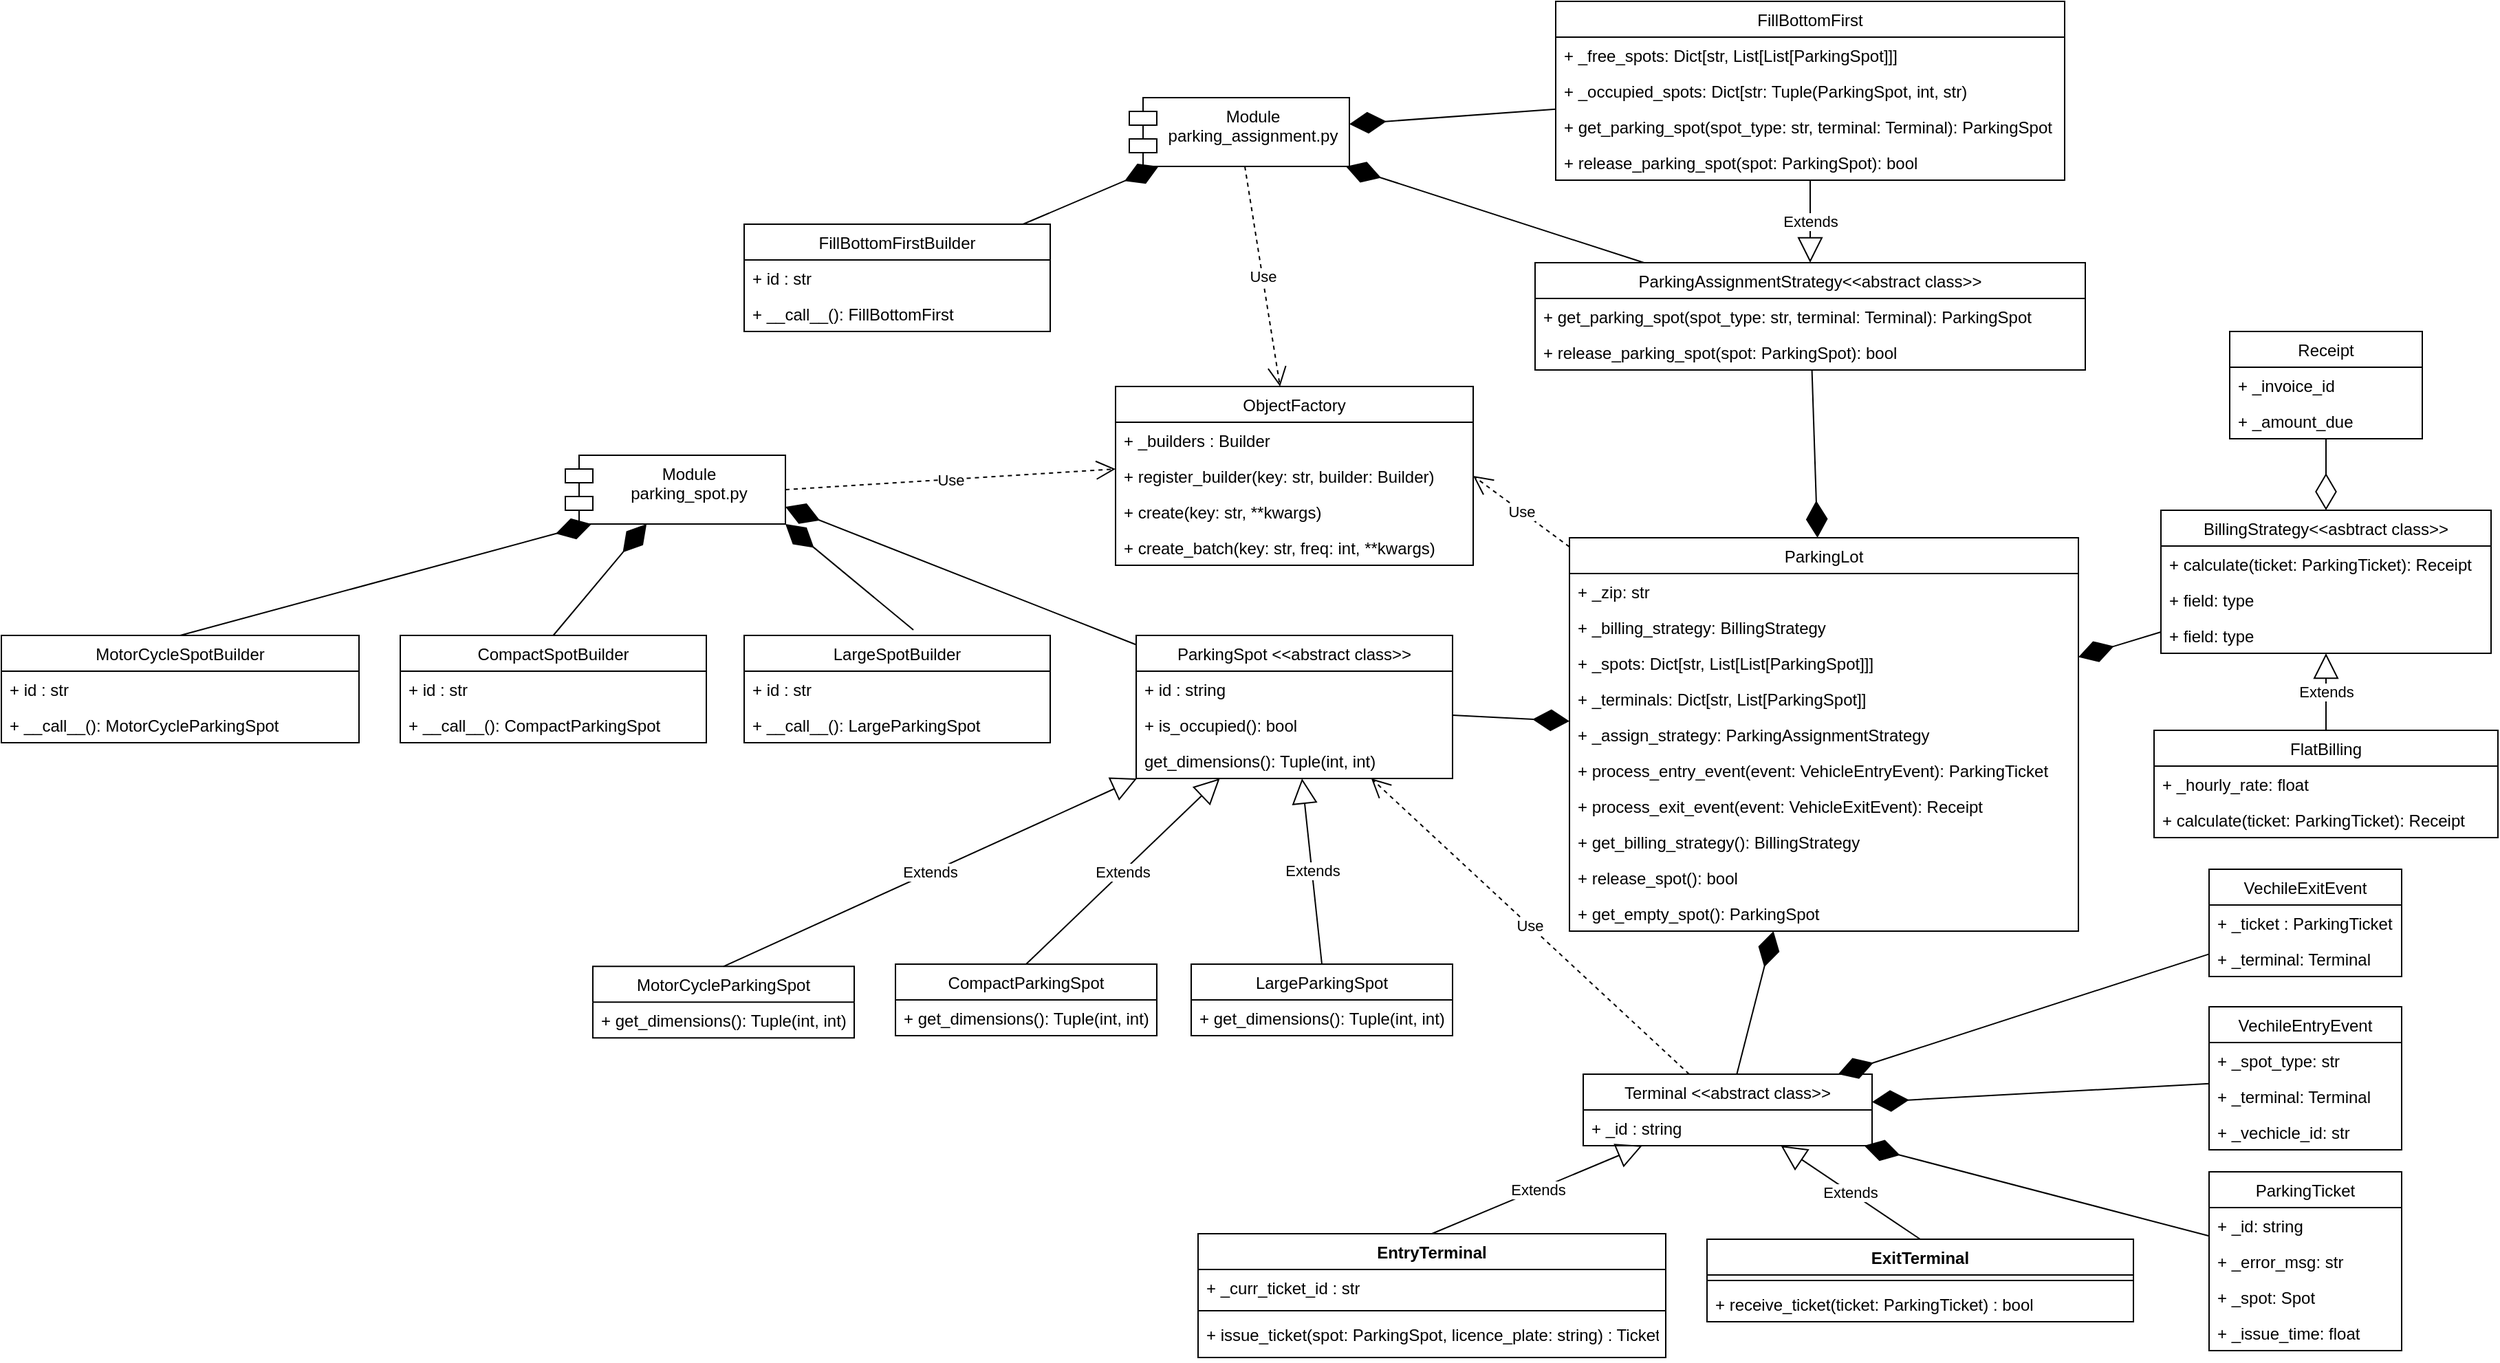 <mxfile version="14.8.4" type="device"><diagram id="8sM7XVEnV5ho0hWck6zF" name="Page-1"><mxGraphModel dx="1703" dy="1598" grid="1" gridSize="10" guides="1" tooltips="1" connect="1" arrows="1" fold="1" page="1" pageScale="1" pageWidth="850" pageHeight="1100" math="0" shadow="0"><root><mxCell id="0"/><mxCell id="1" parent="0"/><mxCell id="TGhGngRICuYj8tomfyQM-6" value="CompactParkingSpot" style="swimlane;fontStyle=0;childLayout=stackLayout;horizontal=1;startSize=26;fillColor=none;horizontalStack=0;resizeParent=1;resizeParentMax=0;resizeLast=0;collapsible=1;marginBottom=0;" parent="1" vertex="1"><mxGeometry x="30" y="-340" width="190" height="52" as="geometry"/></mxCell><mxCell id="TGhGngRICuYj8tomfyQM-7" value="+ get_dimensions(): Tuple(int, int)" style="text;strokeColor=none;fillColor=none;align=left;verticalAlign=top;spacingLeft=4;spacingRight=4;overflow=hidden;rotatable=0;points=[[0,0.5],[1,0.5]];portConstraint=eastwest;" parent="TGhGngRICuYj8tomfyQM-6" vertex="1"><mxGeometry y="26" width="190" height="26" as="geometry"/></mxCell><mxCell id="TGhGngRICuYj8tomfyQM-10" value="MotorCycleParkingSpot" style="swimlane;fontStyle=0;childLayout=stackLayout;horizontal=1;startSize=26;fillColor=none;horizontalStack=0;resizeParent=1;resizeParentMax=0;resizeLast=0;collapsible=1;marginBottom=0;" parent="1" vertex="1"><mxGeometry x="-190" y="-338.35" width="190" height="52" as="geometry"/></mxCell><mxCell id="TGhGngRICuYj8tomfyQM-13" value="+ get_dimensions(): Tuple(int, int)" style="text;strokeColor=none;fillColor=none;align=left;verticalAlign=top;spacingLeft=4;spacingRight=4;overflow=hidden;rotatable=0;points=[[0,0.5],[1,0.5]];portConstraint=eastwest;" parent="TGhGngRICuYj8tomfyQM-10" vertex="1"><mxGeometry y="26" width="190" height="26" as="geometry"/></mxCell><mxCell id="TGhGngRICuYj8tomfyQM-14" value="LargeParkingSpot" style="swimlane;fontStyle=0;childLayout=stackLayout;horizontal=1;startSize=26;fillColor=none;horizontalStack=0;resizeParent=1;resizeParentMax=0;resizeLast=0;collapsible=1;marginBottom=0;" parent="1" vertex="1"><mxGeometry x="245" y="-340" width="190" height="52" as="geometry"/></mxCell><mxCell id="TGhGngRICuYj8tomfyQM-15" value="+ get_dimensions(): Tuple(int, int)" style="text;strokeColor=none;fillColor=none;align=left;verticalAlign=top;spacingLeft=4;spacingRight=4;overflow=hidden;rotatable=0;points=[[0,0.5],[1,0.5]];portConstraint=eastwest;" parent="TGhGngRICuYj8tomfyQM-14" vertex="1"><mxGeometry y="26" width="190" height="26" as="geometry"/></mxCell><mxCell id="TGhGngRICuYj8tomfyQM-18" value="Extends" style="endArrow=block;endSize=16;endFill=0;html=1;exitX=0.5;exitY=0;exitDx=0;exitDy=0;" parent="1" source="TGhGngRICuYj8tomfyQM-10" target="fY6-OhLXyjdnLdoZM-oP-159" edge="1"><mxGeometry width="160" relative="1" as="geometry"><mxPoint x="140" y="-378.35" as="sourcePoint"/><mxPoint x="215" y="-422.997" as="targetPoint"/></mxGeometry></mxCell><mxCell id="TGhGngRICuYj8tomfyQM-19" value="Extends" style="endArrow=block;endSize=16;endFill=0;html=1;exitX=0.5;exitY=0;exitDx=0;exitDy=0;" parent="1" source="TGhGngRICuYj8tomfyQM-6" target="fY6-OhLXyjdnLdoZM-oP-159" edge="1"><mxGeometry width="160" relative="1" as="geometry"><mxPoint x="290" y="-278.35" as="sourcePoint"/><mxPoint x="218.114" y="-396.35" as="targetPoint"/></mxGeometry></mxCell><mxCell id="TGhGngRICuYj8tomfyQM-20" value="Extends" style="endArrow=block;endSize=16;endFill=0;html=1;exitX=0.5;exitY=0;exitDx=0;exitDy=0;" parent="1" source="TGhGngRICuYj8tomfyQM-14" target="fY6-OhLXyjdnLdoZM-oP-159" edge="1"><mxGeometry width="160" relative="1" as="geometry"><mxPoint x="460" y="-396.35" as="sourcePoint"/><mxPoint x="318.816" y="-396.35" as="targetPoint"/></mxGeometry></mxCell><mxCell id="TGhGngRICuYj8tomfyQM-25" value="ParkingTicket" style="swimlane;fontStyle=0;childLayout=stackLayout;horizontal=1;startSize=26;fillColor=none;horizontalStack=0;resizeParent=1;resizeParentMax=0;resizeLast=0;collapsible=1;marginBottom=0;" parent="1" vertex="1"><mxGeometry x="985" y="-189" width="140" height="130" as="geometry"/></mxCell><mxCell id="TGhGngRICuYj8tomfyQM-26" value="+ _id: string" style="text;strokeColor=none;fillColor=none;align=left;verticalAlign=top;spacingLeft=4;spacingRight=4;overflow=hidden;rotatable=0;points=[[0,0.5],[1,0.5]];portConstraint=eastwest;" parent="TGhGngRICuYj8tomfyQM-25" vertex="1"><mxGeometry y="26" width="140" height="26" as="geometry"/></mxCell><mxCell id="TGhGngRICuYj8tomfyQM-27" value="+ _error_msg: str" style="text;strokeColor=none;fillColor=none;align=left;verticalAlign=top;spacingLeft=4;spacingRight=4;overflow=hidden;rotatable=0;points=[[0,0.5],[1,0.5]];portConstraint=eastwest;" parent="TGhGngRICuYj8tomfyQM-25" vertex="1"><mxGeometry y="52" width="140" height="26" as="geometry"/></mxCell><mxCell id="TGhGngRICuYj8tomfyQM-28" value="+ _spot: Spot" style="text;strokeColor=none;fillColor=none;align=left;verticalAlign=top;spacingLeft=4;spacingRight=4;overflow=hidden;rotatable=0;points=[[0,0.5],[1,0.5]];portConstraint=eastwest;" parent="TGhGngRICuYj8tomfyQM-25" vertex="1"><mxGeometry y="78" width="140" height="26" as="geometry"/></mxCell><mxCell id="TGhGngRICuYj8tomfyQM-29" value="+ _issue_time: float" style="text;strokeColor=none;fillColor=none;align=left;verticalAlign=top;spacingLeft=4;spacingRight=4;overflow=hidden;rotatable=0;points=[[0,0.5],[1,0.5]];portConstraint=eastwest;" parent="TGhGngRICuYj8tomfyQM-25" vertex="1"><mxGeometry y="104" width="140" height="26" as="geometry"/></mxCell><mxCell id="TGhGngRICuYj8tomfyQM-30" value="Terminal &lt;&lt;abstract class&gt;&gt;" style="swimlane;fontStyle=0;childLayout=stackLayout;horizontal=1;startSize=26;fillColor=none;horizontalStack=0;resizeParent=1;resizeParentMax=0;resizeLast=0;collapsible=1;marginBottom=0;" parent="1" vertex="1"><mxGeometry x="530" y="-260" width="210" height="52" as="geometry"/></mxCell><mxCell id="TGhGngRICuYj8tomfyQM-31" value="+ _id : string" style="text;strokeColor=none;fillColor=none;align=left;verticalAlign=top;spacingLeft=4;spacingRight=4;overflow=hidden;rotatable=0;points=[[0,0.5],[1,0.5]];portConstraint=eastwest;" parent="TGhGngRICuYj8tomfyQM-30" vertex="1"><mxGeometry y="26" width="210" height="26" as="geometry"/></mxCell><mxCell id="TGhGngRICuYj8tomfyQM-35" value="EntryTerminal" style="swimlane;fontStyle=1;align=center;verticalAlign=top;childLayout=stackLayout;horizontal=1;startSize=26;horizontalStack=0;resizeParent=1;resizeParentMax=0;resizeLast=0;collapsible=1;marginBottom=0;" parent="1" vertex="1"><mxGeometry x="250" y="-144" width="340" height="90" as="geometry"/></mxCell><mxCell id="TGhGngRICuYj8tomfyQM-36" value="+ _curr_ticket_id : str" style="text;strokeColor=none;fillColor=none;align=left;verticalAlign=top;spacingLeft=4;spacingRight=4;overflow=hidden;rotatable=0;points=[[0,0.5],[1,0.5]];portConstraint=eastwest;" parent="TGhGngRICuYj8tomfyQM-35" vertex="1"><mxGeometry y="26" width="340" height="26" as="geometry"/></mxCell><mxCell id="TGhGngRICuYj8tomfyQM-37" value="" style="line;strokeWidth=1;fillColor=none;align=left;verticalAlign=middle;spacingTop=-1;spacingLeft=3;spacingRight=3;rotatable=0;labelPosition=right;points=[];portConstraint=eastwest;" parent="TGhGngRICuYj8tomfyQM-35" vertex="1"><mxGeometry y="52" width="340" height="8" as="geometry"/></mxCell><mxCell id="TGhGngRICuYj8tomfyQM-38" value="+ issue_ticket(spot: ParkingSpot, licence_plate: string) : Ticket" style="text;strokeColor=none;fillColor=none;align=left;verticalAlign=top;spacingLeft=4;spacingRight=4;overflow=hidden;rotatable=0;points=[[0,0.5],[1,0.5]];portConstraint=eastwest;" parent="TGhGngRICuYj8tomfyQM-35" vertex="1"><mxGeometry y="60" width="340" height="30" as="geometry"/></mxCell><mxCell id="TGhGngRICuYj8tomfyQM-39" value="ExitTerminal" style="swimlane;fontStyle=1;align=center;verticalAlign=top;childLayout=stackLayout;horizontal=1;startSize=26;horizontalStack=0;resizeParent=1;resizeParentMax=0;resizeLast=0;collapsible=1;marginBottom=0;" parent="1" vertex="1"><mxGeometry x="620" y="-140" width="310" height="60" as="geometry"/></mxCell><mxCell id="TGhGngRICuYj8tomfyQM-41" value="" style="line;strokeWidth=1;fillColor=none;align=left;verticalAlign=middle;spacingTop=-1;spacingLeft=3;spacingRight=3;rotatable=0;labelPosition=right;points=[];portConstraint=eastwest;" parent="TGhGngRICuYj8tomfyQM-39" vertex="1"><mxGeometry y="26" width="310" height="8" as="geometry"/></mxCell><mxCell id="TGhGngRICuYj8tomfyQM-42" value="+ receive_ticket(ticket: ParkingTicket) : bool " style="text;strokeColor=none;fillColor=none;align=left;verticalAlign=top;spacingLeft=4;spacingRight=4;overflow=hidden;rotatable=0;points=[[0,0.5],[1,0.5]];portConstraint=eastwest;" parent="TGhGngRICuYj8tomfyQM-39" vertex="1"><mxGeometry y="34" width="310" height="26" as="geometry"/></mxCell><mxCell id="TGhGngRICuYj8tomfyQM-43" value="Extends" style="endArrow=block;endSize=16;endFill=0;html=1;exitX=0.5;exitY=0;exitDx=0;exitDy=0;" parent="1" source="TGhGngRICuYj8tomfyQM-35" target="TGhGngRICuYj8tomfyQM-30" edge="1"><mxGeometry width="160" relative="1" as="geometry"><mxPoint x="390" y="-208" as="sourcePoint"/><mxPoint x="550" y="-208" as="targetPoint"/></mxGeometry></mxCell><mxCell id="TGhGngRICuYj8tomfyQM-44" value="Extends" style="endArrow=block;endSize=16;endFill=0;html=1;exitX=0.5;exitY=0;exitDx=0;exitDy=0;" parent="1" source="TGhGngRICuYj8tomfyQM-39" target="TGhGngRICuYj8tomfyQM-30" edge="1"><mxGeometry width="160" relative="1" as="geometry"><mxPoint x="920" y="-250" as="sourcePoint"/><mxPoint x="770" y="-50" as="targetPoint"/></mxGeometry></mxCell><mxCell id="TGhGngRICuYj8tomfyQM-64" value="ParkingLot" style="swimlane;fontStyle=0;childLayout=stackLayout;horizontal=1;startSize=26;fillColor=none;horizontalStack=0;resizeParent=1;resizeParentMax=0;resizeLast=0;collapsible=1;marginBottom=0;" parent="1" vertex="1"><mxGeometry x="520" y="-650" width="370" height="286" as="geometry"/></mxCell><mxCell id="TGhGngRICuYj8tomfyQM-65" value="+ _zip: str" style="text;strokeColor=none;fillColor=none;align=left;verticalAlign=top;spacingLeft=4;spacingRight=4;overflow=hidden;rotatable=0;points=[[0,0.5],[1,0.5]];portConstraint=eastwest;" parent="TGhGngRICuYj8tomfyQM-64" vertex="1"><mxGeometry y="26" width="370" height="26" as="geometry"/></mxCell><mxCell id="fY6-OhLXyjdnLdoZM-oP-52" value="+ _billing_strategy: BillingStrategy" style="text;strokeColor=none;fillColor=none;align=left;verticalAlign=top;spacingLeft=4;spacingRight=4;overflow=hidden;rotatable=0;points=[[0,0.5],[1,0.5]];portConstraint=eastwest;" vertex="1" parent="TGhGngRICuYj8tomfyQM-64"><mxGeometry y="52" width="370" height="26" as="geometry"/></mxCell><mxCell id="TGhGngRICuYj8tomfyQM-68" value="+ _spots: Dict[str, List[List[ParkingSpot]]]" style="text;strokeColor=none;fillColor=none;align=left;verticalAlign=top;spacingLeft=4;spacingRight=4;overflow=hidden;rotatable=0;points=[[0,0.5],[1,0.5]];portConstraint=eastwest;" parent="TGhGngRICuYj8tomfyQM-64" vertex="1"><mxGeometry y="78" width="370" height="26" as="geometry"/></mxCell><mxCell id="fY6-OhLXyjdnLdoZM-oP-53" value="+ _terminals: Dict[str, List[ParkingSpot]]" style="text;strokeColor=none;fillColor=none;align=left;verticalAlign=top;spacingLeft=4;spacingRight=4;overflow=hidden;rotatable=0;points=[[0,0.5],[1,0.5]];portConstraint=eastwest;" vertex="1" parent="TGhGngRICuYj8tomfyQM-64"><mxGeometry y="104" width="370" height="26" as="geometry"/></mxCell><mxCell id="fY6-OhLXyjdnLdoZM-oP-54" value="+ _assign_strategy: ParkingAssignmentStrategy" style="text;strokeColor=none;fillColor=none;align=left;verticalAlign=top;spacingLeft=4;spacingRight=4;overflow=hidden;rotatable=0;points=[[0,0.5],[1,0.5]];portConstraint=eastwest;" vertex="1" parent="TGhGngRICuYj8tomfyQM-64"><mxGeometry y="130" width="370" height="26" as="geometry"/></mxCell><mxCell id="TGhGngRICuYj8tomfyQM-73" value="+ process_entry_event(event: VehicleEntryEvent): ParkingTicket&#10;" style="text;strokeColor=none;fillColor=none;align=left;verticalAlign=top;spacingLeft=4;spacingRight=4;overflow=hidden;rotatable=0;points=[[0,0.5],[1,0.5]];portConstraint=eastwest;" parent="TGhGngRICuYj8tomfyQM-64" vertex="1"><mxGeometry y="156" width="370" height="26" as="geometry"/></mxCell><mxCell id="TGhGngRICuYj8tomfyQM-76" value="+ process_exit_event(event: VehicleExitEvent): Receipt&#10;" style="text;strokeColor=none;fillColor=none;align=left;verticalAlign=top;spacingLeft=4;spacingRight=4;overflow=hidden;rotatable=0;points=[[0,0.5],[1,0.5]];portConstraint=eastwest;" parent="TGhGngRICuYj8tomfyQM-64" vertex="1"><mxGeometry y="182" width="370" height="26" as="geometry"/></mxCell><mxCell id="fY6-OhLXyjdnLdoZM-oP-56" value="+ get_billing_strategy(): BillingStrategy&#10;" style="text;strokeColor=none;fillColor=none;align=left;verticalAlign=top;spacingLeft=4;spacingRight=4;overflow=hidden;rotatable=0;points=[[0,0.5],[1,0.5]];portConstraint=eastwest;" vertex="1" parent="TGhGngRICuYj8tomfyQM-64"><mxGeometry y="208" width="370" height="26" as="geometry"/></mxCell><mxCell id="fY6-OhLXyjdnLdoZM-oP-55" value="+ release_spot(): bool&#10;" style="text;strokeColor=none;fillColor=none;align=left;verticalAlign=top;spacingLeft=4;spacingRight=4;overflow=hidden;rotatable=0;points=[[0,0.5],[1,0.5]];portConstraint=eastwest;" vertex="1" parent="TGhGngRICuYj8tomfyQM-64"><mxGeometry y="234" width="370" height="26" as="geometry"/></mxCell><mxCell id="TGhGngRICuYj8tomfyQM-77" value="+ get_empty_spot(): ParkingSpot" style="text;strokeColor=none;fillColor=none;align=left;verticalAlign=top;spacingLeft=4;spacingRight=4;overflow=hidden;rotatable=0;points=[[0,0.5],[1,0.5]];portConstraint=eastwest;" parent="TGhGngRICuYj8tomfyQM-64" vertex="1"><mxGeometry y="260" width="370" height="26" as="geometry"/></mxCell><mxCell id="TGhGngRICuYj8tomfyQM-69" value="CompactSpotBuilder" style="swimlane;fontStyle=0;childLayout=stackLayout;horizontal=1;startSize=26;fillColor=none;horizontalStack=0;resizeParent=1;resizeParentMax=0;resizeLast=0;collapsible=1;marginBottom=0;" parent="1" vertex="1"><mxGeometry x="-330" y="-579" width="222.5" height="78" as="geometry"/></mxCell><mxCell id="TGhGngRICuYj8tomfyQM-70" value="+ id : str" style="text;strokeColor=none;fillColor=none;align=left;verticalAlign=top;spacingLeft=4;spacingRight=4;overflow=hidden;rotatable=0;points=[[0,0.5],[1,0.5]];portConstraint=eastwest;" parent="TGhGngRICuYj8tomfyQM-69" vertex="1"><mxGeometry y="26" width="222.5" height="26" as="geometry"/></mxCell><mxCell id="TGhGngRICuYj8tomfyQM-71" value="+ __call__(): CompactParkingSpot" style="text;strokeColor=none;fillColor=none;align=left;verticalAlign=top;spacingLeft=4;spacingRight=4;overflow=hidden;rotatable=0;points=[[0,0.5],[1,0.5]];portConstraint=eastwest;" parent="TGhGngRICuYj8tomfyQM-69" vertex="1"><mxGeometry y="52" width="222.5" height="26" as="geometry"/></mxCell><mxCell id="fY6-OhLXyjdnLdoZM-oP-6" value="MotorCycleSpotBuilder" style="swimlane;fontStyle=0;childLayout=stackLayout;horizontal=1;startSize=26;fillColor=none;horizontalStack=0;resizeParent=1;resizeParentMax=0;resizeLast=0;collapsible=1;marginBottom=0;" vertex="1" parent="1"><mxGeometry x="-620" y="-579" width="260" height="78" as="geometry"/></mxCell><mxCell id="fY6-OhLXyjdnLdoZM-oP-7" value="+ id : str" style="text;strokeColor=none;fillColor=none;align=left;verticalAlign=top;spacingLeft=4;spacingRight=4;overflow=hidden;rotatable=0;points=[[0,0.5],[1,0.5]];portConstraint=eastwest;" vertex="1" parent="fY6-OhLXyjdnLdoZM-oP-6"><mxGeometry y="26" width="260" height="26" as="geometry"/></mxCell><mxCell id="fY6-OhLXyjdnLdoZM-oP-8" value="+ __call__(): MotorCycleParkingSpot" style="text;strokeColor=none;fillColor=none;align=left;verticalAlign=top;spacingLeft=4;spacingRight=4;overflow=hidden;rotatable=0;points=[[0,0.5],[1,0.5]];portConstraint=eastwest;" vertex="1" parent="fY6-OhLXyjdnLdoZM-oP-6"><mxGeometry y="52" width="260" height="26" as="geometry"/></mxCell><mxCell id="fY6-OhLXyjdnLdoZM-oP-14" value="ObjectFactory" style="swimlane;fontStyle=0;childLayout=stackLayout;horizontal=1;startSize=26;fillColor=none;horizontalStack=0;resizeParent=1;resizeParentMax=0;resizeLast=0;collapsible=1;marginBottom=0;" vertex="1" parent="1"><mxGeometry x="190" y="-760" width="260" height="130" as="geometry"/></mxCell><mxCell id="fY6-OhLXyjdnLdoZM-oP-15" value="+ _builders : Builder" style="text;strokeColor=none;fillColor=none;align=left;verticalAlign=top;spacingLeft=4;spacingRight=4;overflow=hidden;rotatable=0;points=[[0,0.5],[1,0.5]];portConstraint=eastwest;" vertex="1" parent="fY6-OhLXyjdnLdoZM-oP-14"><mxGeometry y="26" width="260" height="26" as="geometry"/></mxCell><mxCell id="fY6-OhLXyjdnLdoZM-oP-18" value="+ register_builder(key: str, builder: Builder)" style="text;strokeColor=none;fillColor=none;align=left;verticalAlign=top;spacingLeft=4;spacingRight=4;overflow=hidden;rotatable=0;points=[[0,0.5],[1,0.5]];portConstraint=eastwest;" vertex="1" parent="fY6-OhLXyjdnLdoZM-oP-14"><mxGeometry y="52" width="260" height="26" as="geometry"/></mxCell><mxCell id="fY6-OhLXyjdnLdoZM-oP-16" value="+ create(key: str, **kwargs)" style="text;strokeColor=none;fillColor=none;align=left;verticalAlign=top;spacingLeft=4;spacingRight=4;overflow=hidden;rotatable=0;points=[[0,0.5],[1,0.5]];portConstraint=eastwest;" vertex="1" parent="fY6-OhLXyjdnLdoZM-oP-14"><mxGeometry y="78" width="260" height="26" as="geometry"/></mxCell><mxCell id="fY6-OhLXyjdnLdoZM-oP-17" value="+ create_batch(key: str, freq: int, **kwargs)" style="text;strokeColor=none;fillColor=none;align=left;verticalAlign=top;spacingLeft=4;spacingRight=4;overflow=hidden;rotatable=0;points=[[0,0.5],[1,0.5]];portConstraint=eastwest;" vertex="1" parent="fY6-OhLXyjdnLdoZM-oP-14"><mxGeometry y="104" width="260" height="26" as="geometry"/></mxCell><mxCell id="fY6-OhLXyjdnLdoZM-oP-24" value="LargeSpotBuilder" style="swimlane;fontStyle=0;childLayout=stackLayout;horizontal=1;startSize=26;fillColor=none;horizontalStack=0;resizeParent=1;resizeParentMax=0;resizeLast=0;collapsible=1;marginBottom=0;" vertex="1" parent="1"><mxGeometry x="-80" y="-579" width="222.5" height="78" as="geometry"/></mxCell><mxCell id="fY6-OhLXyjdnLdoZM-oP-25" value="+ id : str" style="text;strokeColor=none;fillColor=none;align=left;verticalAlign=top;spacingLeft=4;spacingRight=4;overflow=hidden;rotatable=0;points=[[0,0.5],[1,0.5]];portConstraint=eastwest;" vertex="1" parent="fY6-OhLXyjdnLdoZM-oP-24"><mxGeometry y="26" width="222.5" height="26" as="geometry"/></mxCell><mxCell id="fY6-OhLXyjdnLdoZM-oP-26" value="+ __call__(): LargeParkingSpot" style="text;strokeColor=none;fillColor=none;align=left;verticalAlign=top;spacingLeft=4;spacingRight=4;overflow=hidden;rotatable=0;points=[[0,0.5],[1,0.5]];portConstraint=eastwest;" vertex="1" parent="fY6-OhLXyjdnLdoZM-oP-24"><mxGeometry y="52" width="222.5" height="26" as="geometry"/></mxCell><mxCell id="fY6-OhLXyjdnLdoZM-oP-32" value="Module&#10;parking_spot.py" style="shape=module;align=left;spacingLeft=20;align=center;verticalAlign=top;" vertex="1" parent="1"><mxGeometry x="-210" y="-710" width="160" height="50" as="geometry"/></mxCell><mxCell id="fY6-OhLXyjdnLdoZM-oP-44" value="" style="endArrow=diamondThin;endFill=1;endSize=24;html=1;exitX=0.5;exitY=0;exitDx=0;exitDy=0;entryX=0.119;entryY=1;entryDx=0;entryDy=0;entryPerimeter=0;" edge="1" parent="1" source="fY6-OhLXyjdnLdoZM-oP-6" target="fY6-OhLXyjdnLdoZM-oP-32"><mxGeometry width="160" relative="1" as="geometry"><mxPoint x="-220" y="-620" as="sourcePoint"/><mxPoint x="-60" y="-620" as="targetPoint"/></mxGeometry></mxCell><mxCell id="fY6-OhLXyjdnLdoZM-oP-46" value="" style="endArrow=diamondThin;endFill=1;endSize=24;html=1;exitX=0.5;exitY=0;exitDx=0;exitDy=0;" edge="1" parent="1" source="TGhGngRICuYj8tomfyQM-69" target="fY6-OhLXyjdnLdoZM-oP-32"><mxGeometry width="160" relative="1" as="geometry"><mxPoint x="-330" y="-520" as="sourcePoint"/><mxPoint x="-150" y="-650" as="targetPoint"/></mxGeometry></mxCell><mxCell id="fY6-OhLXyjdnLdoZM-oP-47" value="" style="endArrow=diamondThin;endFill=1;endSize=24;html=1;exitX=0.553;exitY=-0.051;exitDx=0;exitDy=0;exitPerimeter=0;entryX=1;entryY=1;entryDx=0;entryDy=0;" edge="1" parent="1" source="fY6-OhLXyjdnLdoZM-oP-24" target="fY6-OhLXyjdnLdoZM-oP-32"><mxGeometry width="160" relative="1" as="geometry"><mxPoint x="-320" y="-510" as="sourcePoint"/><mxPoint x="-130" y="-660" as="targetPoint"/></mxGeometry></mxCell><mxCell id="fY6-OhLXyjdnLdoZM-oP-48" value="Use" style="endArrow=open;endSize=12;dashed=1;html=1;exitX=1;exitY=0.5;exitDx=0;exitDy=0;" edge="1" parent="1" source="fY6-OhLXyjdnLdoZM-oP-32"><mxGeometry width="160" relative="1" as="geometry"><mxPoint x="-20" y="-685.5" as="sourcePoint"/><mxPoint x="190" y="-700" as="targetPoint"/></mxGeometry></mxCell><mxCell id="fY6-OhLXyjdnLdoZM-oP-49" value="Use" style="endArrow=open;endSize=12;dashed=1;html=1;entryX=1;entryY=0.5;entryDx=0;entryDy=0;" edge="1" parent="1" source="TGhGngRICuYj8tomfyQM-64" target="fY6-OhLXyjdnLdoZM-oP-18"><mxGeometry width="160" relative="1" as="geometry"><mxPoint x="500" y="-550" as="sourcePoint"/><mxPoint x="660" y="-550" as="targetPoint"/></mxGeometry></mxCell><mxCell id="fY6-OhLXyjdnLdoZM-oP-59" value="" style="endArrow=diamondThin;endFill=1;endSize=24;html=1;entryX=1;entryY=0.75;entryDx=0;entryDy=0;" edge="1" parent="1" source="fY6-OhLXyjdnLdoZM-oP-159" target="fY6-OhLXyjdnLdoZM-oP-32"><mxGeometry width="160" relative="1" as="geometry"><mxPoint x="367" y="-570" as="sourcePoint"/><mxPoint x="220" y="-556.02" as="targetPoint"/></mxGeometry></mxCell><mxCell id="fY6-OhLXyjdnLdoZM-oP-64" value="Use" style="endArrow=open;endSize=12;dashed=1;html=1;" edge="1" parent="1" source="TGhGngRICuYj8tomfyQM-30" target="fY6-OhLXyjdnLdoZM-oP-159"><mxGeometry width="160" relative="1" as="geometry"><mxPoint x="460" y="-440" as="sourcePoint"/><mxPoint x="401.762" y="-460" as="targetPoint"/></mxGeometry></mxCell><mxCell id="fY6-OhLXyjdnLdoZM-oP-66" value="VechileExitEvent" style="swimlane;fontStyle=0;childLayout=stackLayout;horizontal=1;startSize=26;fillColor=none;horizontalStack=0;resizeParent=1;resizeParentMax=0;resizeLast=0;collapsible=1;marginBottom=0;" vertex="1" parent="1"><mxGeometry x="985" y="-409" width="140" height="78" as="geometry"/></mxCell><mxCell id="fY6-OhLXyjdnLdoZM-oP-67" value="+ _ticket : ParkingTicket" style="text;strokeColor=none;fillColor=none;align=left;verticalAlign=top;spacingLeft=4;spacingRight=4;overflow=hidden;rotatable=0;points=[[0,0.5],[1,0.5]];portConstraint=eastwest;" vertex="1" parent="fY6-OhLXyjdnLdoZM-oP-66"><mxGeometry y="26" width="140" height="26" as="geometry"/></mxCell><mxCell id="fY6-OhLXyjdnLdoZM-oP-68" value="+ _terminal: Terminal" style="text;strokeColor=none;fillColor=none;align=left;verticalAlign=top;spacingLeft=4;spacingRight=4;overflow=hidden;rotatable=0;points=[[0,0.5],[1,0.5]];portConstraint=eastwest;" vertex="1" parent="fY6-OhLXyjdnLdoZM-oP-66"><mxGeometry y="52" width="140" height="26" as="geometry"/></mxCell><mxCell id="fY6-OhLXyjdnLdoZM-oP-70" value="VechileEntryEvent" style="swimlane;fontStyle=0;childLayout=stackLayout;horizontal=1;startSize=26;fillColor=none;horizontalStack=0;resizeParent=1;resizeParentMax=0;resizeLast=0;collapsible=1;marginBottom=0;" vertex="1" parent="1"><mxGeometry x="985" y="-309" width="140" height="104" as="geometry"/></mxCell><mxCell id="fY6-OhLXyjdnLdoZM-oP-71" value="+ _spot_type: str" style="text;strokeColor=none;fillColor=none;align=left;verticalAlign=top;spacingLeft=4;spacingRight=4;overflow=hidden;rotatable=0;points=[[0,0.5],[1,0.5]];portConstraint=eastwest;" vertex="1" parent="fY6-OhLXyjdnLdoZM-oP-70"><mxGeometry y="26" width="140" height="26" as="geometry"/></mxCell><mxCell id="fY6-OhLXyjdnLdoZM-oP-72" value="+ _terminal: Terminal" style="text;strokeColor=none;fillColor=none;align=left;verticalAlign=top;spacingLeft=4;spacingRight=4;overflow=hidden;rotatable=0;points=[[0,0.5],[1,0.5]];portConstraint=eastwest;" vertex="1" parent="fY6-OhLXyjdnLdoZM-oP-70"><mxGeometry y="52" width="140" height="26" as="geometry"/></mxCell><mxCell id="fY6-OhLXyjdnLdoZM-oP-73" value="+ _vechicle_id: str" style="text;strokeColor=none;fillColor=none;align=left;verticalAlign=top;spacingLeft=4;spacingRight=4;overflow=hidden;rotatable=0;points=[[0,0.5],[1,0.5]];portConstraint=eastwest;" vertex="1" parent="fY6-OhLXyjdnLdoZM-oP-70"><mxGeometry y="78" width="140" height="26" as="geometry"/></mxCell><mxCell id="fY6-OhLXyjdnLdoZM-oP-76" value="" style="endArrow=diamondThin;endFill=1;endSize=24;html=1;" edge="1" parent="1" source="TGhGngRICuYj8tomfyQM-25" target="TGhGngRICuYj8tomfyQM-30"><mxGeometry width="160" relative="1" as="geometry"><mxPoint x="810" y="-270" as="sourcePoint"/><mxPoint x="970" y="-270" as="targetPoint"/></mxGeometry></mxCell><mxCell id="fY6-OhLXyjdnLdoZM-oP-79" value="" style="endArrow=diamondThin;endFill=1;endSize=24;html=1;" edge="1" parent="1" source="fY6-OhLXyjdnLdoZM-oP-66" target="TGhGngRICuYj8tomfyQM-30"><mxGeometry width="160" relative="1" as="geometry"><mxPoint x="890" y="-300" as="sourcePoint"/><mxPoint x="1030" y="-370" as="targetPoint"/></mxGeometry></mxCell><mxCell id="fY6-OhLXyjdnLdoZM-oP-81" value="" style="endArrow=diamondThin;endFill=1;endSize=24;html=1;" edge="1" parent="1" source="fY6-OhLXyjdnLdoZM-oP-70" target="TGhGngRICuYj8tomfyQM-30"><mxGeometry width="160" relative="1" as="geometry"><mxPoint x="870" y="-370" as="sourcePoint"/><mxPoint x="1030" y="-370" as="targetPoint"/></mxGeometry></mxCell><mxCell id="fY6-OhLXyjdnLdoZM-oP-84" value="" style="endArrow=diamondThin;endFill=1;endSize=24;html=1;" edge="1" parent="1" source="fY6-OhLXyjdnLdoZM-oP-159" target="TGhGngRICuYj8tomfyQM-64"><mxGeometry width="160" relative="1" as="geometry"><mxPoint x="455" y="-514.686" as="sourcePoint"/><mxPoint x="690" y="-470" as="targetPoint"/></mxGeometry></mxCell><mxCell id="fY6-OhLXyjdnLdoZM-oP-85" value="" style="endArrow=diamondThin;endFill=1;endSize=24;html=1;" edge="1" parent="1" source="TGhGngRICuYj8tomfyQM-30" target="TGhGngRICuYj8tomfyQM-64"><mxGeometry width="160" relative="1" as="geometry"><mxPoint x="760" y="-350" as="sourcePoint"/><mxPoint x="630" y="-370" as="targetPoint"/></mxGeometry></mxCell><mxCell id="fY6-OhLXyjdnLdoZM-oP-90" value="BillingStrategy&lt;&lt;asbtract class&gt;&gt;" style="swimlane;fontStyle=0;childLayout=stackLayout;horizontal=1;startSize=26;fillColor=none;horizontalStack=0;resizeParent=1;resizeParentMax=0;resizeLast=0;collapsible=1;marginBottom=0;" vertex="1" parent="1"><mxGeometry x="950" y="-670" width="240" height="104" as="geometry"/></mxCell><mxCell id="fY6-OhLXyjdnLdoZM-oP-91" value="+ calculate(ticket: ParkingTicket): Receipt" style="text;strokeColor=none;fillColor=none;align=left;verticalAlign=top;spacingLeft=4;spacingRight=4;overflow=hidden;rotatable=0;points=[[0,0.5],[1,0.5]];portConstraint=eastwest;" vertex="1" parent="fY6-OhLXyjdnLdoZM-oP-90"><mxGeometry y="26" width="240" height="26" as="geometry"/></mxCell><mxCell id="fY6-OhLXyjdnLdoZM-oP-92" value="+ field: type" style="text;strokeColor=none;fillColor=none;align=left;verticalAlign=top;spacingLeft=4;spacingRight=4;overflow=hidden;rotatable=0;points=[[0,0.5],[1,0.5]];portConstraint=eastwest;" vertex="1" parent="fY6-OhLXyjdnLdoZM-oP-90"><mxGeometry y="52" width="240" height="26" as="geometry"/></mxCell><mxCell id="fY6-OhLXyjdnLdoZM-oP-93" value="+ field: type" style="text;strokeColor=none;fillColor=none;align=left;verticalAlign=top;spacingLeft=4;spacingRight=4;overflow=hidden;rotatable=0;points=[[0,0.5],[1,0.5]];portConstraint=eastwest;" vertex="1" parent="fY6-OhLXyjdnLdoZM-oP-90"><mxGeometry y="78" width="240" height="26" as="geometry"/></mxCell><mxCell id="fY6-OhLXyjdnLdoZM-oP-94" value="FlatBilling" style="swimlane;fontStyle=0;childLayout=stackLayout;horizontal=1;startSize=26;fillColor=none;horizontalStack=0;resizeParent=1;resizeParentMax=0;resizeLast=0;collapsible=1;marginBottom=0;" vertex="1" parent="1"><mxGeometry x="945" y="-510" width="250" height="78" as="geometry"/></mxCell><mxCell id="fY6-OhLXyjdnLdoZM-oP-95" value="+ _hourly_rate: float" style="text;strokeColor=none;fillColor=none;align=left;verticalAlign=top;spacingLeft=4;spacingRight=4;overflow=hidden;rotatable=0;points=[[0,0.5],[1,0.5]];portConstraint=eastwest;" vertex="1" parent="fY6-OhLXyjdnLdoZM-oP-94"><mxGeometry y="26" width="250" height="26" as="geometry"/></mxCell><mxCell id="fY6-OhLXyjdnLdoZM-oP-97" value="+ calculate(ticket: ParkingTicket): Receipt" style="text;strokeColor=none;fillColor=none;align=left;verticalAlign=top;spacingLeft=4;spacingRight=4;overflow=hidden;rotatable=0;points=[[0,0.5],[1,0.5]];portConstraint=eastwest;" vertex="1" parent="fY6-OhLXyjdnLdoZM-oP-94"><mxGeometry y="52" width="250" height="26" as="geometry"/></mxCell><mxCell id="fY6-OhLXyjdnLdoZM-oP-112" value="Extends" style="endArrow=block;endSize=16;endFill=0;html=1;" edge="1" parent="1" source="fY6-OhLXyjdnLdoZM-oP-94" target="fY6-OhLXyjdnLdoZM-oP-90"><mxGeometry width="160" relative="1" as="geometry"><mxPoint x="720" y="-339" as="sourcePoint"/><mxPoint x="880" y="-339" as="targetPoint"/></mxGeometry></mxCell><mxCell id="fY6-OhLXyjdnLdoZM-oP-120" value="" style="endArrow=diamondThin;endFill=1;endSize=24;html=1;" edge="1" parent="1" source="fY6-OhLXyjdnLdoZM-oP-90" target="TGhGngRICuYj8tomfyQM-64"><mxGeometry width="160" relative="1" as="geometry"><mxPoint x="650" y="-500" as="sourcePoint"/><mxPoint x="810" y="-500" as="targetPoint"/></mxGeometry></mxCell><mxCell id="fY6-OhLXyjdnLdoZM-oP-121" value="ParkingAssignmentStrategy&lt;&lt;abstract class&gt;&gt;" style="swimlane;fontStyle=0;childLayout=stackLayout;horizontal=1;startSize=26;fillColor=none;horizontalStack=0;resizeParent=1;resizeParentMax=0;resizeLast=0;collapsible=1;marginBottom=0;" vertex="1" parent="1"><mxGeometry x="495" y="-850" width="400" height="78" as="geometry"/></mxCell><mxCell id="fY6-OhLXyjdnLdoZM-oP-122" value="+ get_parking_spot(spot_type: str, terminal: Terminal): ParkingSpot" style="text;strokeColor=none;fillColor=none;align=left;verticalAlign=top;spacingLeft=4;spacingRight=4;overflow=hidden;rotatable=0;points=[[0,0.5],[1,0.5]];portConstraint=eastwest;" vertex="1" parent="fY6-OhLXyjdnLdoZM-oP-121"><mxGeometry y="26" width="400" height="26" as="geometry"/></mxCell><mxCell id="fY6-OhLXyjdnLdoZM-oP-123" value="+ release_parking_spot(spot: ParkingSpot): bool" style="text;strokeColor=none;fillColor=none;align=left;verticalAlign=top;spacingLeft=4;spacingRight=4;overflow=hidden;rotatable=0;points=[[0,0.5],[1,0.5]];portConstraint=eastwest;" vertex="1" parent="fY6-OhLXyjdnLdoZM-oP-121"><mxGeometry y="52" width="400" height="26" as="geometry"/></mxCell><mxCell id="fY6-OhLXyjdnLdoZM-oP-126" value="FillBottomFirst" style="swimlane;fontStyle=0;childLayout=stackLayout;horizontal=1;startSize=26;fillColor=none;horizontalStack=0;resizeParent=1;resizeParentMax=0;resizeLast=0;collapsible=1;marginBottom=0;" vertex="1" parent="1"><mxGeometry x="510" y="-1040" width="370" height="130" as="geometry"/></mxCell><mxCell id="fY6-OhLXyjdnLdoZM-oP-127" value="+ _free_spots: Dict[str, List[List[ParkingSpot]]]" style="text;strokeColor=none;fillColor=none;align=left;verticalAlign=top;spacingLeft=4;spacingRight=4;overflow=hidden;rotatable=0;points=[[0,0.5],[1,0.5]];portConstraint=eastwest;" vertex="1" parent="fY6-OhLXyjdnLdoZM-oP-126"><mxGeometry y="26" width="370" height="26" as="geometry"/></mxCell><mxCell id="fY6-OhLXyjdnLdoZM-oP-128" value="+ _occupied_spots: Dict[str: Tuple(ParkingSpot, int, str)" style="text;strokeColor=none;fillColor=none;align=left;verticalAlign=top;spacingLeft=4;spacingRight=4;overflow=hidden;rotatable=0;points=[[0,0.5],[1,0.5]];portConstraint=eastwest;" vertex="1" parent="fY6-OhLXyjdnLdoZM-oP-126"><mxGeometry y="52" width="370" height="26" as="geometry"/></mxCell><mxCell id="fY6-OhLXyjdnLdoZM-oP-152" value="+ get_parking_spot(spot_type: str, terminal: Terminal): ParkingSpot" style="text;strokeColor=none;fillColor=none;align=left;verticalAlign=top;spacingLeft=4;spacingRight=4;overflow=hidden;rotatable=0;points=[[0,0.5],[1,0.5]];portConstraint=eastwest;" vertex="1" parent="fY6-OhLXyjdnLdoZM-oP-126"><mxGeometry y="78" width="370" height="26" as="geometry"/></mxCell><mxCell id="fY6-OhLXyjdnLdoZM-oP-153" value="+ release_parking_spot(spot: ParkingSpot): bool" style="text;strokeColor=none;fillColor=none;align=left;verticalAlign=top;spacingLeft=4;spacingRight=4;overflow=hidden;rotatable=0;points=[[0,0.5],[1,0.5]];portConstraint=eastwest;" vertex="1" parent="fY6-OhLXyjdnLdoZM-oP-126"><mxGeometry y="104" width="370" height="26" as="geometry"/></mxCell><mxCell id="fY6-OhLXyjdnLdoZM-oP-131" value="Extends" style="endArrow=block;endSize=16;endFill=0;html=1;" edge="1" parent="1" source="fY6-OhLXyjdnLdoZM-oP-126" target="fY6-OhLXyjdnLdoZM-oP-121"><mxGeometry width="160" relative="1" as="geometry"><mxPoint x="670" y="-780" as="sourcePoint"/><mxPoint x="830" y="-780" as="targetPoint"/></mxGeometry></mxCell><mxCell id="fY6-OhLXyjdnLdoZM-oP-133" value="" style="endArrow=diamondThin;endFill=1;endSize=24;html=1;" edge="1" parent="1" source="fY6-OhLXyjdnLdoZM-oP-121" target="TGhGngRICuYj8tomfyQM-64"><mxGeometry width="160" relative="1" as="geometry"><mxPoint x="640" y="-800" as="sourcePoint"/><mxPoint x="800" y="-800" as="targetPoint"/></mxGeometry></mxCell><mxCell id="fY6-OhLXyjdnLdoZM-oP-134" value="Module&#10;parking_assignment.py" style="shape=module;align=left;spacingLeft=20;align=center;verticalAlign=top;" vertex="1" parent="1"><mxGeometry x="200" y="-970" width="160" height="50" as="geometry"/></mxCell><mxCell id="fY6-OhLXyjdnLdoZM-oP-135" value="FillBottomFirstBuilder" style="swimlane;fontStyle=0;childLayout=stackLayout;horizontal=1;startSize=26;fillColor=none;horizontalStack=0;resizeParent=1;resizeParentMax=0;resizeLast=0;collapsible=1;marginBottom=0;" vertex="1" parent="1"><mxGeometry x="-80" y="-878" width="222.5" height="78" as="geometry"/></mxCell><mxCell id="fY6-OhLXyjdnLdoZM-oP-136" value="+ id : str" style="text;strokeColor=none;fillColor=none;align=left;verticalAlign=top;spacingLeft=4;spacingRight=4;overflow=hidden;rotatable=0;points=[[0,0.5],[1,0.5]];portConstraint=eastwest;" vertex="1" parent="fY6-OhLXyjdnLdoZM-oP-135"><mxGeometry y="26" width="222.5" height="26" as="geometry"/></mxCell><mxCell id="fY6-OhLXyjdnLdoZM-oP-137" value="+ __call__(): FillBottomFirst" style="text;strokeColor=none;fillColor=none;align=left;verticalAlign=top;spacingLeft=4;spacingRight=4;overflow=hidden;rotatable=0;points=[[0,0.5],[1,0.5]];portConstraint=eastwest;" vertex="1" parent="fY6-OhLXyjdnLdoZM-oP-135"><mxGeometry y="52" width="222.5" height="26" as="geometry"/></mxCell><mxCell id="fY6-OhLXyjdnLdoZM-oP-138" value="" style="endArrow=diamondThin;endFill=1;endSize=24;html=1;" edge="1" parent="1" source="fY6-OhLXyjdnLdoZM-oP-135" target="fY6-OhLXyjdnLdoZM-oP-134"><mxGeometry width="160" relative="1" as="geometry"><mxPoint x="210" y="-940" as="sourcePoint"/><mxPoint x="370" y="-940" as="targetPoint"/></mxGeometry></mxCell><mxCell id="fY6-OhLXyjdnLdoZM-oP-139" value="Use" style="endArrow=open;endSize=12;dashed=1;html=1;" edge="1" parent="1" source="fY6-OhLXyjdnLdoZM-oP-134" target="fY6-OhLXyjdnLdoZM-oP-14"><mxGeometry width="160" relative="1" as="geometry"><mxPoint x="240" y="-960" as="sourcePoint"/><mxPoint x="400" y="-960" as="targetPoint"/></mxGeometry></mxCell><mxCell id="fY6-OhLXyjdnLdoZM-oP-143" value="" style="endArrow=diamondThin;endFill=1;endSize=24;html=1;" edge="1" parent="1" source="fY6-OhLXyjdnLdoZM-oP-121" target="fY6-OhLXyjdnLdoZM-oP-134"><mxGeometry width="160" relative="1" as="geometry"><mxPoint x="130" y="-800" as="sourcePoint"/><mxPoint x="290" y="-800" as="targetPoint"/></mxGeometry></mxCell><mxCell id="fY6-OhLXyjdnLdoZM-oP-144" value="Receipt" style="swimlane;fontStyle=0;childLayout=stackLayout;horizontal=1;startSize=26;fillColor=none;horizontalStack=0;resizeParent=1;resizeParentMax=0;resizeLast=0;collapsible=1;marginBottom=0;" vertex="1" parent="1"><mxGeometry x="1000" y="-800" width="140" height="78" as="geometry"/></mxCell><mxCell id="fY6-OhLXyjdnLdoZM-oP-145" value="+ _invoice_id" style="text;strokeColor=none;fillColor=none;align=left;verticalAlign=top;spacingLeft=4;spacingRight=4;overflow=hidden;rotatable=0;points=[[0,0.5],[1,0.5]];portConstraint=eastwest;" vertex="1" parent="fY6-OhLXyjdnLdoZM-oP-144"><mxGeometry y="26" width="140" height="26" as="geometry"/></mxCell><mxCell id="fY6-OhLXyjdnLdoZM-oP-146" value="+ _amount_due" style="text;strokeColor=none;fillColor=none;align=left;verticalAlign=top;spacingLeft=4;spacingRight=4;overflow=hidden;rotatable=0;points=[[0,0.5],[1,0.5]];portConstraint=eastwest;" vertex="1" parent="fY6-OhLXyjdnLdoZM-oP-144"><mxGeometry y="52" width="140" height="26" as="geometry"/></mxCell><mxCell id="fY6-OhLXyjdnLdoZM-oP-154" value="" style="endArrow=diamondThin;endFill=1;endSize=24;html=1;" edge="1" parent="1" source="fY6-OhLXyjdnLdoZM-oP-126" target="fY6-OhLXyjdnLdoZM-oP-134"><mxGeometry width="160" relative="1" as="geometry"><mxPoint x="500" y="-710" as="sourcePoint"/><mxPoint x="660" y="-710" as="targetPoint"/></mxGeometry></mxCell><mxCell id="fY6-OhLXyjdnLdoZM-oP-157" value="" style="endArrow=diamondThin;endFill=0;endSize=24;html=1;" edge="1" parent="1" source="fY6-OhLXyjdnLdoZM-oP-144" target="fY6-OhLXyjdnLdoZM-oP-90"><mxGeometry width="160" relative="1" as="geometry"><mxPoint x="960" y="-620" as="sourcePoint"/><mxPoint x="1280" y="-710" as="targetPoint"/></mxGeometry></mxCell><mxCell id="fY6-OhLXyjdnLdoZM-oP-159" value="ParkingSpot &lt;&lt;abstract class&gt;&gt;" style="swimlane;fontStyle=0;childLayout=stackLayout;horizontal=1;startSize=26;fillColor=none;horizontalStack=0;resizeParent=1;resizeParentMax=0;resizeLast=0;collapsible=1;marginBottom=0;" vertex="1" parent="1"><mxGeometry x="205" y="-579" width="230" height="104" as="geometry"/></mxCell><mxCell id="fY6-OhLXyjdnLdoZM-oP-160" value="+ id : string&#10;" style="text;strokeColor=none;fillColor=none;align=left;verticalAlign=top;spacingLeft=4;spacingRight=4;overflow=hidden;rotatable=0;points=[[0,0.5],[1,0.5]];portConstraint=eastwest;" vertex="1" parent="fY6-OhLXyjdnLdoZM-oP-159"><mxGeometry y="26" width="230" height="26" as="geometry"/></mxCell><mxCell id="fY6-OhLXyjdnLdoZM-oP-162" value="+ is_occupied(): bool" style="text;strokeColor=none;fillColor=none;align=left;verticalAlign=top;spacingLeft=4;spacingRight=4;overflow=hidden;rotatable=0;points=[[0,0.5],[1,0.5]];portConstraint=eastwest;" vertex="1" parent="fY6-OhLXyjdnLdoZM-oP-159"><mxGeometry y="52" width="230" height="26" as="geometry"/></mxCell><mxCell id="fY6-OhLXyjdnLdoZM-oP-163" value="get_dimensions(): Tuple(int, int)" style="text;strokeColor=none;fillColor=none;align=left;verticalAlign=top;spacingLeft=4;spacingRight=4;overflow=hidden;rotatable=0;points=[[0,0.5],[1,0.5]];portConstraint=eastwest;" vertex="1" parent="fY6-OhLXyjdnLdoZM-oP-159"><mxGeometry y="78" width="230" height="26" as="geometry"/></mxCell></root></mxGraphModel></diagram></mxfile>
